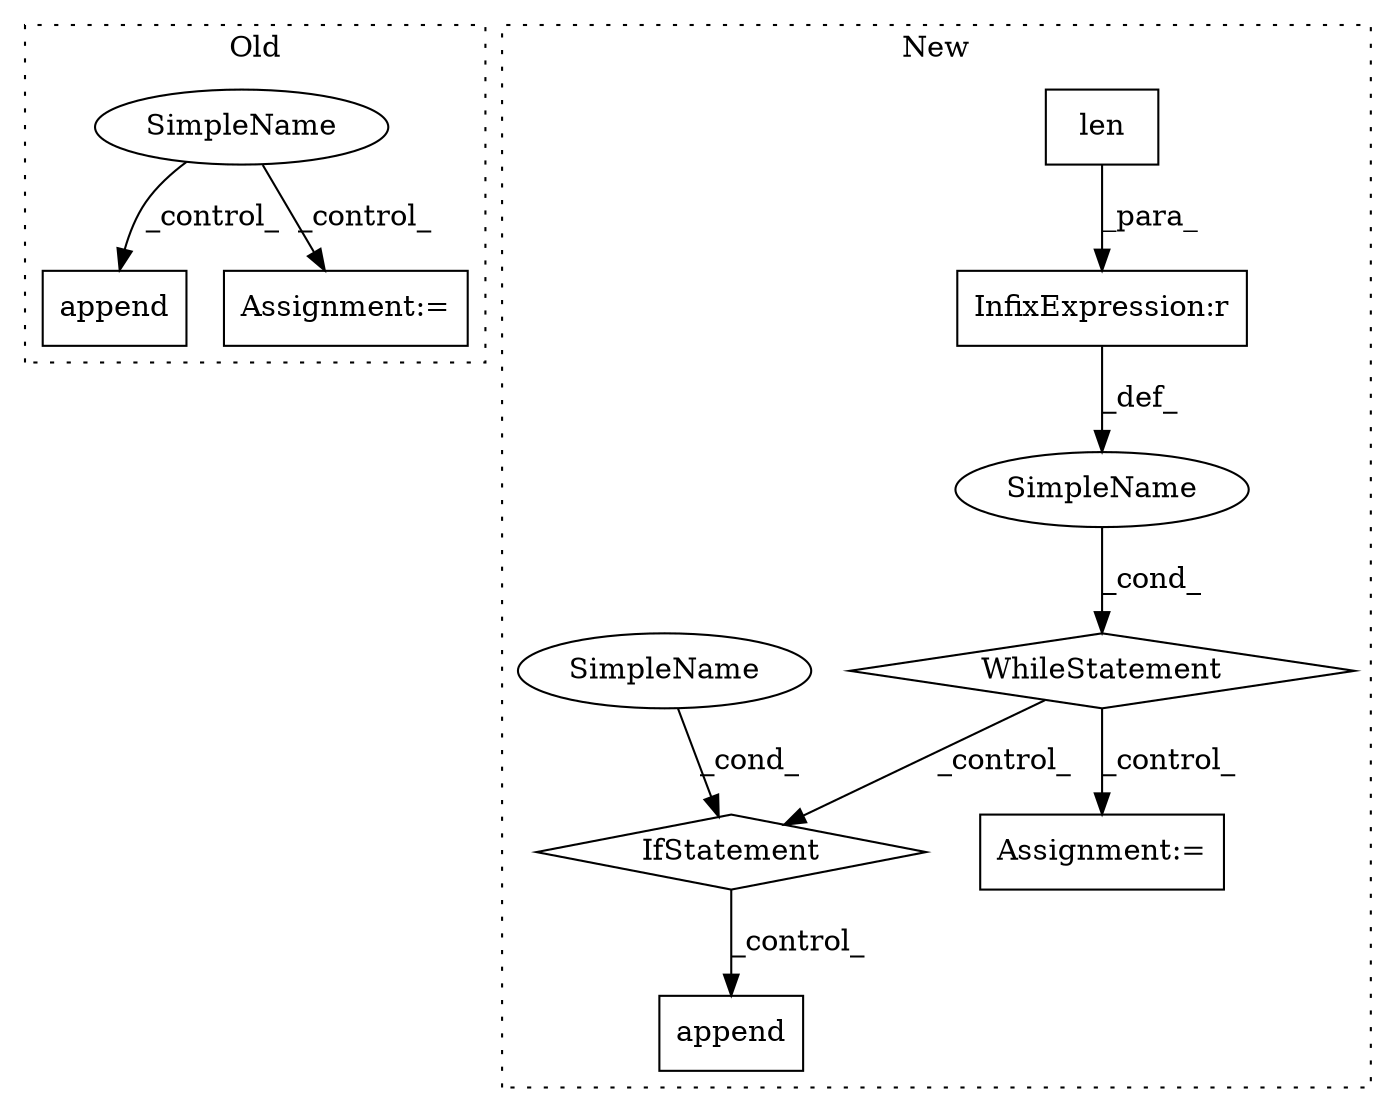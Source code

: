 digraph G {
subgraph cluster0 {
1 [label="append" a="32" s="1151,1168" l="7,1" shape="box"];
10 [label="SimpleName" a="42" s="" l="" shape="ellipse"];
11 [label="Assignment:=" a="7" s="1081" l="28" shape="box"];
label = "Old";
style="dotted";
}
subgraph cluster1 {
2 [label="WhileStatement" a="61" s="1053,1101" l="7,2" shape="diamond"];
3 [label="Assignment:=" a="7" s="1143" l="2" shape="box"];
4 [label="SimpleName" a="42" s="" l="" shape="ellipse"];
5 [label="InfixExpression:r" a="27" s="1078" l="4" shape="box"];
6 [label="len" a="32" s="1061,1077" l="4,1" shape="box"];
7 [label="append" a="32" s="1275,1286" l="7,1" shape="box"];
8 [label="IfStatement" a="25" s="1204,1223" l="4,2" shape="diamond"];
9 [label="SimpleName" a="42" s="" l="" shape="ellipse"];
label = "New";
style="dotted";
}
2 -> 3 [label="_control_"];
2 -> 8 [label="_control_"];
4 -> 2 [label="_cond_"];
5 -> 4 [label="_def_"];
6 -> 5 [label="_para_"];
8 -> 7 [label="_control_"];
9 -> 8 [label="_cond_"];
10 -> 11 [label="_control_"];
10 -> 1 [label="_control_"];
}